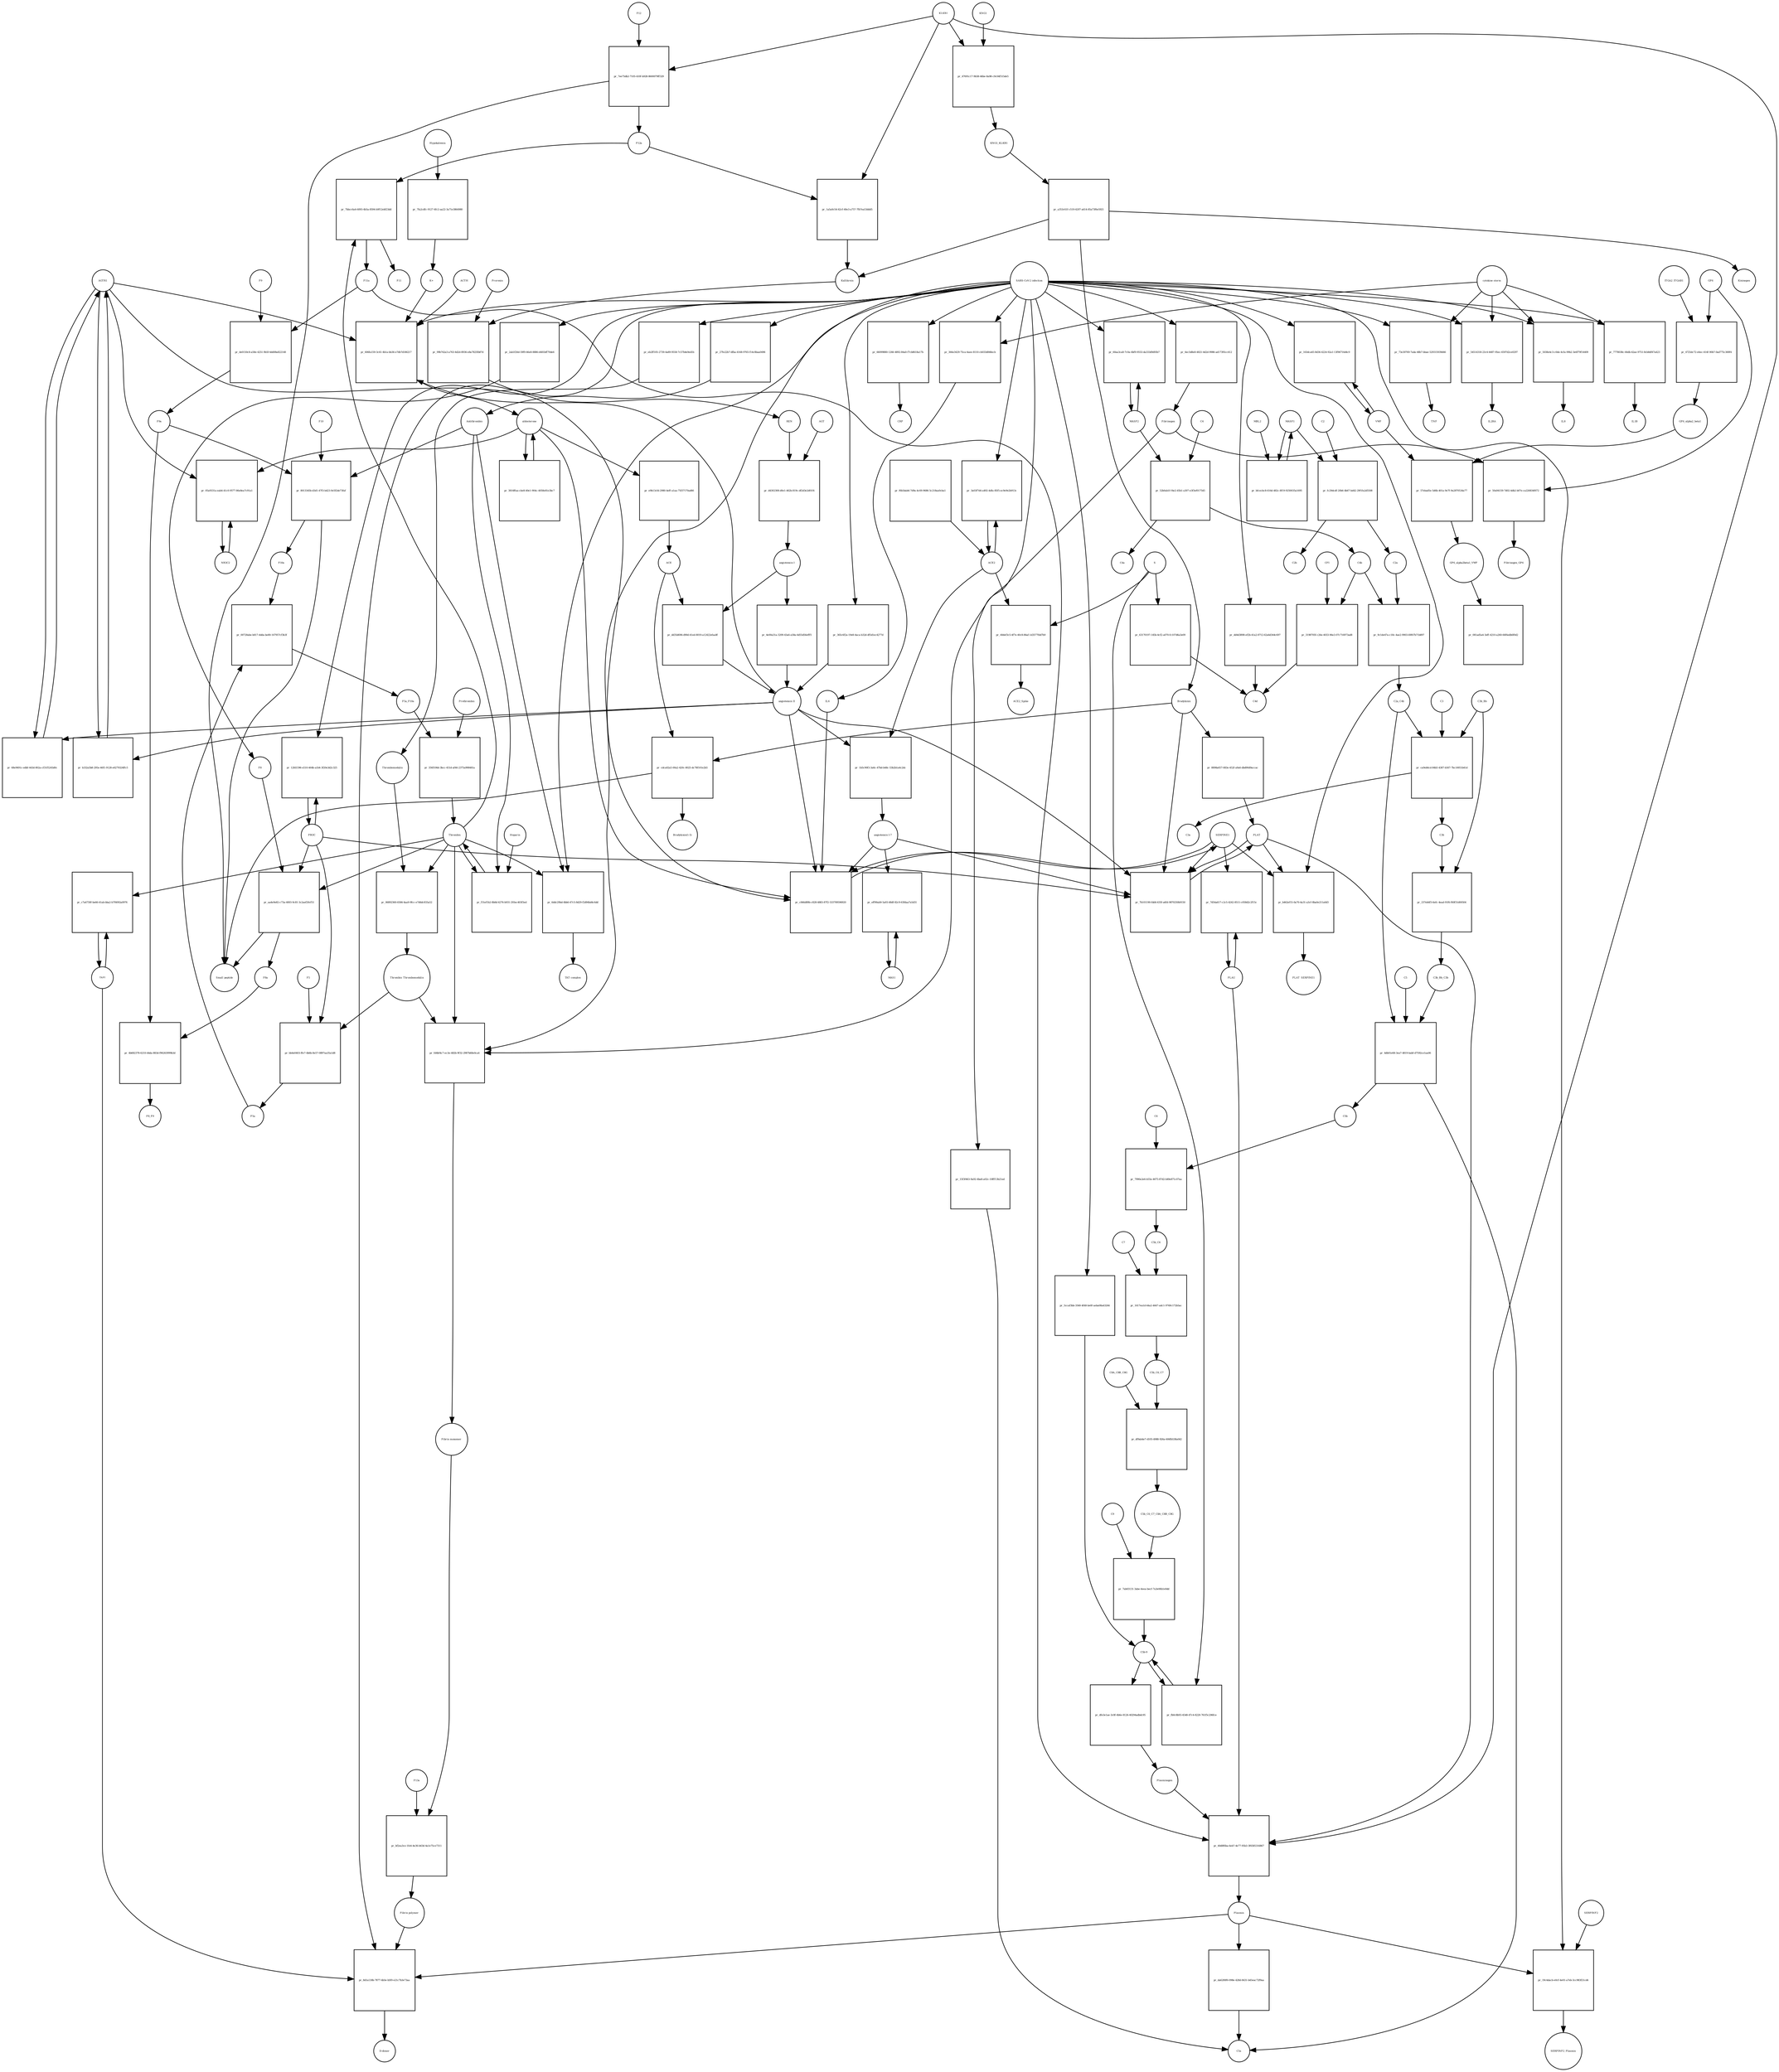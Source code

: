strict digraph  {
F8 [annotation="urn_miriam_hgnc_3546|urn_miriam_taxonomy_9606", bipartite=0, cls=macromolecule, fontsize=4, label=F8, shape=circle];
"pr_aa4e9e82-c73a-4003-9c81-3c2aef20cf51" [annotation="", bipartite=1, cls=process, fontsize=4, label="pr_aa4e9e82-c73a-4003-9c81-3c2aef20cf51", shape=square];
"Small peptide" [annotation=urn_miriam_mesh_D010446, bipartite=0, cls=macromolecule, fontsize=4, label="Small peptide", shape=circle];
F8a [annotation="urn_miriam_hgnc.symbol_F8|urn_miriam_mesh_D015944|urn_miriam_taxonomy_9606", bipartite=0, cls=macromolecule, fontsize=4, label=F8a, shape=circle];
Thrombin [annotation="urn_miriam_hgnc_3535|urn_miriam_taxonomy_9606", bipartite=0, cls=macromolecule, fontsize=4, label=Thrombin, shape=circle];
PROC [annotation="urn_miriam_hgnc_9451|urn_miriam_taxonomy_9606", bipartite=0, cls=macromolecule, fontsize=4, label=PROC, shape=circle];
AGTR1 [annotation=urn_miriam_hgnc_336, bipartite=0, cls=macromolecule, fontsize=4, label=AGTR1, shape=circle];
"pr_68e9491c-edbf-443d-802a-cf31f5245d0c" [annotation="", bipartite=1, cls=process, fontsize=4, label="pr_68e9491c-edbf-443d-802a-cf31f5245d0c", shape=square];
"angiotensin II" [annotation="urn_miriam_obo.chebi_CHEBI%3A2718|urn_miriam_taxonomy_9606", bipartite=0, cls="simple chemical", fontsize=4, label="angiotensin II", shape=circle];
NR3C2 [annotation="", bipartite=0, cls=macromolecule, fontsize=4, label=NR3C2, shape=circle];
"pr_05a9331a-eab4-41c0-9577-86e8ea7c91a1" [annotation="", bipartite=1, cls=process, fontsize=4, label="pr_05a9331a-eab4-41c0-9577-86e8ea7c91a1", shape=square];
aldosterone [annotation="urn_miriam_obo.chebi_CHEBI%3A27584", bipartite=0, cls="simple chemical", fontsize=4, label=aldosterone, shape=circle];
"pr_3816ffaa-cbe8-40e1-904c-4058e81e3bc7" [annotation="", bipartite=1, cls=process, fontsize=4, label="pr_3816ffaa-cbe8-40e1-904c-4058e81e3bc7", shape=square];
SERPINE1 [annotation="", bipartite=0, cls=macromolecule, fontsize=4, label=SERPINE1, shape=circle];
"pr_c846d89b-c828-4883-87f2-533709596920" [annotation="", bipartite=1, cls=process, fontsize=4, label="pr_c846d89b-c828-4883-87f2-533709596920", shape=square];
"angiotensin I-7" [annotation="urn_miriam_obo.chebi_CHEBI%3A55438|urn_miriam_taxonomy_9606", bipartite=0, cls="simple chemical", fontsize=4, label="angiotensin I-7", shape=circle];
IL6 [annotation="urn_miriam_hgnc_6018|urn_miriam_taxonomy_9606", bipartite=0, cls=macromolecule, fontsize=4, label=IL6, shape=circle];
"pr_606fa159-3c61-4b1a-bb36-e7db7d186217" [annotation="", bipartite=1, cls=process, fontsize=4, label="pr_606fa159-3c61-4b1a-bb36-e7db7d186217", shape=square];
"SARS-CoV-2 infection" [annotation="urn_miriam_taxonomy_2697049|urn_miriam_mesh_D012327", bipartite=0, cls=phenotype, fontsize=4, label="SARS-CoV-2 infection", shape=circle];
"K+" [annotation="urn_miriam_obo.chebi_CHEBI%3A29103", bipartite=0, cls="simple chemical", fontsize=4, label="K+", shape=circle];
ACTH [annotation=urn_miriam_hgnc_9201, bipartite=0, cls="simple chemical", fontsize=4, label=ACTH, shape=circle];
"pr_365c6f2a-19e8-4aca-b32d-df5d1ec4277d" [annotation="", bipartite=1, cls=process, fontsize=4, label="pr_365c6f2a-19e8-4aca-b32d-df5d1ec4277d", shape=square];
Bradykinin [annotation="urn_miriam_obo.chebi_CHEBI%3A3165|urn_miriam_taxonomy_9606", bipartite=0, cls=macromolecule, fontsize=4, label=Bradykinin, shape=circle];
"pr_cdca02a5-00a2-420c-8025-dc78f101e2b5" [annotation="", bipartite=1, cls=process, fontsize=4, label="pr_cdca02a5-00a2-420c-8025-dc78f101e2b5", shape=square];
"Bradykinin(1-5)" [annotation="urn_miriam_mesh_C079000|urn_miriam_taxonomy_9606", bipartite=0, cls=macromolecule, fontsize=4, label="Bradykinin(1-5)", shape=circle];
ACE [annotation="urn_miriam_hgnc_2707|urn_miriam_taxonomy_9606", bipartite=0, cls=macromolecule, fontsize=4, label=ACE, shape=circle];
"pr_8898a657-683e-452f-a9a6-dbd90d9accac" [annotation="", bipartite=1, cls=process, fontsize=4, label="pr_8898a657-683e-452f-a9a6-dbd90d9accac", shape=square];
PLAT [annotation="urn_miriam_hgnc_9051|urn_miriam_taxonomy_9606", bipartite=0, cls=macromolecule, fontsize=4, label=PLAT, shape=circle];
"pr_b332a5b8-295e-46f1-9128-e6279324ffc5" [annotation="", bipartite=1, cls=process, fontsize=4, label="pr_b332a5b8-295e-46f1-9128-e6279324ffc5", shape=square];
MAS1 [annotation="", bipartite=0, cls=macromolecule, fontsize=4, label=MAS1, shape=circle];
"pr_eff90ab9-5a93-48df-82c9-63fdaa7a5d31" [annotation="", bipartite=1, cls=process, fontsize=4, label="pr_eff90ab9-5a93-48df-82c9-63fdaa7a5d31", shape=square];
Fibrinogen [annotation="urn_miriam_pubmed_19296670|urn_miriam_obo.go_GO%3A0005577|urn_miriam_hgnc_3661|urn_miriam_hgnc_3662|urn_miriam_hgnc_3694|urn_miriam_taxonomy_9606", bipartite=0, cls=complex, fontsize=4, label=Fibrinogen, shape=circle];
"pr_50a94159-7d02-4db2-b07e-ca226834f672" [annotation="", bipartite=1, cls=process, fontsize=4, label="pr_50a94159-7d02-4db2-b07e-ca226834f672", shape=square];
GP6 [annotation="urn_miriam_hgnc_HGNC%3A14388|urn_miriam_taxonomy_9606", bipartite=0, cls=macromolecule, fontsize=4, label=GP6, shape=circle];
Fibrinogen_GP6 [annotation="urn_miriam_pubmed_19296670|urn_miriam_obo.go_GO%3A0005577|urn_miriam_hgnc_HGNC%3A14388|urn_miriam_taxonomy_9606", bipartite=0, cls=complex, fontsize=4, label=Fibrinogen_GP6, shape=circle];
GP6_alpha2_beta1 [annotation="urn_miriam_pubmed_25051961|urn_miriam_taxonomy_10090|urn_miriam_hgnc_14338|urn_miriam_hgnc_6137|urn_miriam_hgnc_6153", bipartite=0, cls=complex, fontsize=4, label=GP6_alpha2_beta1, shape=circle];
"pr_57ebad5e-5d6b-401a-9e7f-9a2870534a77" [annotation="", bipartite=1, cls=process, fontsize=4, label="pr_57ebad5e-5d6b-401a-9e7f-9a2870534a77", shape=square];
VWF [annotation="urn_miriam_hgnc_12726|urn_miriam_taxonomy_9606", bipartite=0, cls=macromolecule, fontsize=4, label=VWF, shape=circle];
GP6_alpha2beta1_VWF [annotation="urn_miriam_pubmed_25051961|urn_miriam_taxonomy_10090|urn_miriam_hgnc_14338|urn_miriam_hgnc_6137|urn_miriam_hgnc_6153|urn_miriam_hgnc_12726", bipartite=0, cls=complex, fontsize=4, label=GP6_alpha2beta1_VWF, shape=circle];
"pr_4725dc72-e6ec-414f-90b7-0ad775c369f4" [annotation="", bipartite=1, cls=process, fontsize=4, label="pr_4725dc72-e6ec-414f-90b7-0ad775c369f4", shape=square];
ITGA2_ITGAB1 [annotation="urn_miriam_intact_EBI-16428357|urn_miriam_hgnc_6137|urn_miriam_hgnc_6153|urn_miriam_taxonomy_9606", bipartite=0, cls=complex, fontsize=4, label=ITGA2_ITGAB1, shape=circle];
"pr_081ad5a4-3eff-4210-a260-66f6edb6f0d2" [annotation="", bipartite=1, cls="omitted process", fontsize=4, label="pr_081ad5a4-3eff-4210-a260-66f6edb6f0d2", shape=square];
"Fibrin polymer" [annotation="urn_miriam_mesh_C465961|urn_miriam_taxonomy_9606", bipartite=0, cls=macromolecule, fontsize=4, label="Fibrin polymer", shape=circle];
"pr_8d1a130b-7877-4b5e-b5f0-e21c7b3e73aa" [annotation="", bipartite=1, cls=process, fontsize=4, label="pr_8d1a130b-7877-4b5e-b5f0-e21c7b3e73aa", shape=square];
"D-dimer" [annotation="urn_miriam_pubmed_19008457|urn_miriam_mesh_C036309|urn_miriam_taxonomy_9606", bipartite=0, cls=macromolecule, fontsize=4, label="D-dimer", shape=circle];
Plasmin [annotation="urn_miriam_hgnc.symbol_PLG|urn_miriam_mesh_D005341|urn_miriam_brenda_3.4.21.7|urn_miriam_taxonomy_9606", bipartite=0, cls=macromolecule, fontsize=4, label=Plasmin, shape=circle];
TAFI [annotation="urn_miriam_hgnc_1546|urn_miriam_taxonomy_9606", bipartite=0, cls=macromolecule, fontsize=4, label=TAFI, shape=circle];
"Fibrin monomer" [annotation="urn_miriam_mesh_C011468|urn_miriam_taxonomy_9606", bipartite=0, cls=macromolecule, fontsize=4, label="Fibrin monomer", shape=circle];
"pr_bf2ea3ce-1fe4-4e36-b63d-4a1e75ce7311" [annotation="", bipartite=1, cls=process, fontsize=4, label="pr_bf2ea3ce-1fe4-4e36-b63d-4a1e75ce7311", shape=square];
F13a [annotation="urn_miriam_hgnc.symbol_F13|urn_miriam_mesh_D026122|urn_miriam_brenda_2.3.2.13|urn_miriam_taxonomy_9606", bipartite=0, cls=macromolecule, fontsize=4, label=F13a, shape=circle];
"pr_73e30769-7ada-48b7-bbae-529315939d46" [annotation="", bipartite=1, cls=process, fontsize=4, label="pr_73e30769-7ada-48b7-bbae-529315939d46", shape=square];
TNF [annotation="urn_miriam_hgnc_11892|urn_miriam_taxonomy_9606", bipartite=0, cls=macromolecule, fontsize=4, label=TNF, shape=circle];
"cytokine storm" [annotation="urn_miriam_pubmed_2504360|urn_miriam_taxonomy_9606", bipartite=0, cls=phenotype, fontsize=4, label="cytokine storm", shape=circle];
"pr_da6280f6-098e-428d-8431-b45eac72f9aa" [annotation="", bipartite=1, cls=process, fontsize=4, label="pr_da6280f6-098e-428d-8431-b45eac72f9aa", shape=square];
C5a [annotation="urn_miriam_hgnc.symbol_C5|urn_miriam_mesh_D015936|urn_miriam_taxonomy_9606", bipartite=0, cls=macromolecule, fontsize=4, label=C5a, shape=circle];
"pr_dfe3e1ae-3c8f-4b6e-8126-40294adbdc95" [annotation="", bipartite=1, cls=process, fontsize=4, label="pr_dfe3e1ae-3c8f-4b6e-8126-40294adbdc95", shape=square];
Plasminogen [annotation="urn_miriam_hgnc_9071|urn_miriam_taxonomy_9606", bipartite=0, cls=macromolecule, fontsize=4, label=Plasminogen, shape=circle];
"C5b-9" [annotation="urn_miriam_obo.go_GO%3A0005579|urn_miriam_mesh_D015938|urn_miriam_mesh_D050776|urn_miriam_hgnc_1339|urn_miriam_hgnc_1346|urn_miriam_hgnc_1352|urn_miriam_hgnc_1353|urn_miriam_hgnc_1354|urn_miriam_hgnc_1358|urn_miriam_taxonomy_9606", bipartite=0, cls=complex, fontsize=4, label="C5b-9", shape=circle];
C2 [annotation="urn_miriam_hgnc_1248|urn_miriam_taxonomy_9606", bipartite=0, cls=macromolecule, fontsize=4, label=C2, shape=circle];
"pr_fc29dcdf-20b6-4b67-bd42-29f1fa2d5508" [annotation="", bipartite=1, cls=process, fontsize=4, label="pr_fc29dcdf-20b6-4b67-bd42-29f1fa2d5508", shape=square];
C2a [annotation="urn_miriam_hgnc.symbol_C2|urn_miriam_mesh_D050678|urn_miriam_taxonomy_9606", bipartite=0, cls=macromolecule, fontsize=4, label=C2a, shape=circle];
C2b [annotation="urn_miriam_hgnc.symbol_C2|urn_miriam_mesh_D050679|urn_miriam_taxonomy_9606", bipartite=0, cls=macromolecule, fontsize=4, label=C2b, shape=circle];
MASP1 [annotation="urn_miriam_hgnc_6901|urn_miriam_taxonomy_9606", bipartite=0, cls=macromolecule, fontsize=4, label=MASP1, shape=circle];
"pr_54514318-23c4-4487-95ec-6597d2ce0297" [annotation="", bipartite=1, cls=process, fontsize=4, label="pr_54514318-23c4-4487-95ec-6597d2ce0297", shape=square];
IL2RA [annotation="urn_miriam_hgnc_6008|urn_miriam_taxonomy_9606", bipartite=0, cls=macromolecule, fontsize=4, label=IL2RA, shape=circle];
"pr_5038e4c3-c0de-4cfa-99b2-3e6f79f14409" [annotation="", bipartite=1, cls=process, fontsize=4, label="pr_5038e4c3-c0de-4cfa-99b2-3e6f79f14409", shape=square];
IL8 [annotation="urn_miriam_hgnc_6025|urn_miriam_taxonomy_9606", bipartite=0, cls=macromolecule, fontsize=4, label=IL8, shape=circle];
"pr_15f3f463-9a92-4ba8-a02c-10fff13b21ed" [annotation="", bipartite=1, cls=process, fontsize=4, label="pr_15f3f463-9a92-4ba8-a02c-10fff13b21ed", shape=square];
"pr_366e3429-75ca-4aee-8110-cb033d848ecb" [annotation="", bipartite=1, cls=process, fontsize=4, label="pr_366e3429-75ca-4aee-8110-cb033d848ecb", shape=square];
"pr_7778038c-66db-42ae-9751-8cb8df47a423" [annotation="", bipartite=1, cls=process, fontsize=4, label="pr_7778038c-66db-42ae-9751-8cb8df47a423", shape=square];
IL1B [annotation="urn_miriam_hgnc_5992|urn_miriam_taxonomy_9606", bipartite=0, cls=macromolecule, fontsize=4, label=IL1B, shape=circle];
Prorenin [annotation="urn_miriam_hgnc_9958|urn_miriam_taxonomy_9606", bipartite=0, cls=macromolecule, fontsize=4, label=Prorenin, shape=circle];
"pr_99b742a3-a763-4d2d-8936-e8a7825fb87d" [annotation="", bipartite=1, cls=process, fontsize=4, label="pr_99b742a3-a763-4d2d-8936-e8a7825fb87d", shape=square];
REN [annotation="urn_miriam_hgnc.symbol_REN|urn_miriam_taxonomy_9606", bipartite=0, cls=macromolecule, fontsize=4, label=REN, shape=circle];
Kallikrein [annotation="urn_miriam_hgnc.symbol_KLKB1|urn_miriam_mesh_D020842|urn_miriam_brenda_3.4.21.34|urn_miriam_taxonomy_9606", bipartite=0, cls=macromolecule, fontsize=4, label=Kallikrein, shape=circle];
KLKB1 [annotation="urn_miriam_hgnc_6371|urn_miriam_taxonomy_9606", bipartite=0, cls=macromolecule, fontsize=4, label=KLKB1, shape=circle];
"pr_1a5a0c54-42cf-40e3-a757-7fb7ea53ddd5" [annotation="", bipartite=1, cls=process, fontsize=4, label="pr_1a5a0c54-42cf-40e3-a757-7fb7ea53ddd5", shape=square];
F12a [annotation="urn_miriam_hgnc.symbol_F12|urn_miriam_mesh_D015956|urn_miriam_brenda_3.4.21.38|urn_miriam_taxonomy_9606", bipartite=0, cls=macromolecule, fontsize=4, label=F12a, shape=circle];
"pr_eb2ff105-2739-4a89-9558-7c57b4e9ed1b" [annotation="", bipartite=1, cls=process, fontsize=4, label="pr_eb2ff105-2739-4a89-9558-7c57b4e9ed1b", shape=square];
Thrombomodulin [annotation="urn_miriam_hgnc_11784|urn_miriam_taxonomy_9606", bipartite=0, cls=macromolecule, fontsize=4, label=Thrombomodulin, shape=circle];
"pr_19c4dacb-e0cf-4e01-a7eb-3cc983f21cd4" [annotation="", bipartite=1, cls=process, fontsize=4, label="pr_19c4dacb-e0cf-4e01-a7eb-3cc983f21cd4", shape=square];
SERPINF2 [annotation="urn_miriam_hgnc_9075|urn_miriam_taxonomy_9606", bipartite=0, cls=macromolecule, fontsize=4, label=SERPINF2, shape=circle];
SERPINF2_Plasmin [annotation="urn_miriam_pubmed_2437112|urn_miriam_biogrid_314240|urn_miriam_hgnc_9075|urn_miriam_mesh_D005341|urn_miriam_taxonomy_9606", bipartite=0, cls=complex, fontsize=4, label=SERPINF2_Plasmin, shape=circle];
"pr_dd4d3898-ef2b-41a2-8712-62a6d344c697" [annotation="", bipartite=1, cls=process, fontsize=4, label="pr_dd4d3898-ef2b-41a2-8712-62a6d344c697", shape=square];
C4d [annotation="urn_miriam_hgnc.symbol_C4b|urn_miriam_mesh_C032261|urn_miriam_taxonomy_9606", bipartite=0, cls=macromolecule, fontsize=4, label=C4d, shape=circle];
"pr_5ccaf3bb-3560-4f48-be0f-aeba08a43264" [annotation="", bipartite=1, cls=process, fontsize=4, label="pr_5ccaf3bb-3560-4f48-be0f-aeba08a43264", shape=square];
"pr_12fd1596-e510-464b-a1b4-3f20e3d2c325" [annotation="", bipartite=1, cls=process, fontsize=4, label="pr_12fd1596-e510-464b-a1b4-3f20e3d2c325", shape=square];
"pr_163dca45-8d36-4224-92a1-13f96716d4c9" [annotation="", bipartite=1, cls=process, fontsize=4, label="pr_163dca45-8d36-4224-92a1-13f96716d4c9", shape=square];
"pr_66099880-1266-4892-84a0-f7cb8618a17b" [annotation="", bipartite=1, cls=process, fontsize=4, label="pr_66099880-1266-4892-84a0-f7cb8618a17b", shape=square];
CRP [annotation="urn_miriam_hgnc_2367|urn_miriam_taxonomy_9606", bipartite=0, cls=macromolecule, fontsize=4, label=CRP, shape=circle];
"pr_fb0c8b93-4548-47c4-8220-761f5c206fce" [annotation="", bipartite=1, cls=process, fontsize=4, label="pr_fb0c8b93-4548-47c4-8220-761f5c206fce", shape=square];
S [annotation="urn_miriam_uniprot_P0DTC2|urn_miriam_uniprot_P59594|urn_miriam_taxonomy_2697049", bipartite=0, cls=macromolecule, fontsize=4, label=S, shape=circle];
"pr_63170197-145b-4cf2-a070-fc107d6a3e09" [annotation="", bipartite=1, cls=process, fontsize=4, label="pr_63170197-145b-4cf2-a070-fc107d6a3e09", shape=square];
"pr_1b5c90f3-3a6c-47bd-b48c-53b2b1a4c2dc" [annotation="", bipartite=1, cls=process, fontsize=4, label="pr_1b5c90f3-3a6c-47bd-b48c-53b2b1a4c2dc", shape=square];
ACE2 [annotation="urn_miriam_hgnc_13557|urn_miriam_taxonomy_9606", bipartite=0, cls=macromolecule, fontsize=4, label=ACE2, shape=circle];
"pr_f6b5dab6-7d9a-4c69-9686-5c218aa0cba1" [annotation="", bipartite=1, cls=process, fontsize=4, label="pr_f6b5dab6-7d9a-4c69-9686-5c218aa0cba1", shape=square];
"pr_40def3c5-4f7e-40c8-86af-1d3577fdd7b9" [annotation="", bipartite=1, cls=process, fontsize=4, label="pr_40def3c5-4f7e-40c8-86af-1d3577fdd7b9", shape=square];
ACE2_Spike [annotation="urn_miriam_pdb_6CS2|urn_miriam_hgnc_13557|urn_miriam_uniprot_P0DTC2|urn_miriam_taxonomy_9606|urn_miriam_taxonomy_2697049", bipartite=0, cls=complex, fontsize=4, label=ACE2_Spike, shape=circle];
"pr_3a03f7d4-a492-4dfa-85f5-ec9e9e2b913c" [annotation="", bipartite=1, cls=process, fontsize=4, label="pr_3a03f7d4-a492-4dfa-85f5-ec9e9e2b913c", shape=square];
"pr_27fe22b7-dfba-4168-9765-f14c8baa0496" [annotation="", bipartite=1, cls=process, fontsize=4, label="pr_27fe22b7-dfba-4168-9765-f14c8baa0496", shape=square];
Antithrombin [annotation="urn_miriam_hgnc_775|urn_miriam_taxonomy_9606", bipartite=0, cls=macromolecule, fontsize=4, label=Antithrombin, shape=circle];
"pr_2ab1f26d-59f9-46e8-8886-d481bff70de6" [annotation="", bipartite=1, cls=process, fontsize=4, label="pr_2ab1f26d-59f9-46e8-8886-d481bff70de6", shape=square];
C4b [annotation="urn_miriam_hgnc_1324|urn_miriam_taxonomy_9606", bipartite=0, cls=macromolecule, fontsize=4, label=C4b, shape=circle];
"pr_3198705f-c26e-4033-96e3-07c716973ad8" [annotation="", bipartite=1, cls=process, fontsize=4, label="pr_3198705f-c26e-4033-96e3-07c716973ad8", shape=square];
CFI [annotation="urn_miriam_hgnc_2771|urn_miriam_taxonomy_9606", bipartite=0, cls=macromolecule, fontsize=4, label=CFI, shape=circle];
C3b [annotation="urn_miriam_hgnc.symbol_C3|urn_miriam_mesh_D003179|urn_miriam_taxonomy_9606", bipartite=0, cls=macromolecule, fontsize=4, label=C3b, shape=circle];
"pr_237eb6f3-6efc-4ead-91f6-f60f31d00504" [annotation="", bipartite=1, cls=process, fontsize=4, label="pr_237eb6f3-6efc-4ead-91f6-f60f31d00504", shape=square];
C3b_Bb [annotation="urn_miriam_pubmed_12440962|urn_miriam_brenda_3.4.21.47|urn_miriam_mesh_D051561|urn_miriam_mesh_D003179|urn_miriam_hgnc_1037|urn_miriam_taxonomy_9606", bipartite=0, cls=complex, fontsize=4, label=C3b_Bb, shape=circle];
C3b_Bb_C3b [annotation="urn_miriam_pubmed_12440962|urn_miriam_brenda_34.4.21.47|urn_miriam_mesh_D051566|urn_miriam_mesh_D003179|urn_miriam_hgnc_1037|urn_miriam_taxonomy_9606", bipartite=0, cls=complex, fontsize=4, label=C3b_Bb_C3b, shape=circle];
"pr_9c1de47a-c18c-4ae2-9903-69f47b71b897" [annotation="", bipartite=1, cls=process, fontsize=4, label="pr_9c1de47a-c18c-4ae2-9903-69f47b71b897", shape=square];
C2a_C4b [annotation="urn_miriam_mesh_D051574|urn_miriam_brenda_3.4.21.43|urn_miriam_mesh_D050678|urn_miriam_hgnc_1324|urn_miriam_taxonomy_9606", bipartite=0, cls=complex, fontsize=4, label=C2a_C4b, shape=circle];
C4 [annotation="urn_miriam_mesh_D00318|urn_miriam_taxonomy_9606", bipartite=0, cls=macromolecule, fontsize=4, label=C4, shape=circle];
"pr_52b0ab1f-f4e2-45b1-a307-e3f3ef017545" [annotation="", bipartite=1, cls=process, fontsize=4, label="pr_52b0ab1f-f4e2-45b1-a307-e3f3ef017545", shape=square];
C4a [annotation="urn_miriam_hgnc_1323|urn_miriam_taxonomy_9606", bipartite=0, cls=macromolecule, fontsize=4, label=C4a, shape=circle];
MASP2 [annotation="urn_miriam_hgnc_6902|urn_miriam_taxonomy_9606", bipartite=0, cls=macromolecule, fontsize=4, label=MASP2, shape=circle];
"pr_bfcecbc8-616d-482c-8f19-9250035a1695" [annotation="", bipartite=1, cls=process, fontsize=4, label="pr_bfcecbc8-616d-482c-8f19-9250035a1695", shape=square];
MBL2 [annotation="urn_miriam_hgnc_6902|urn_miriam_taxonomy_9606", bipartite=0, cls=macromolecule, fontsize=4, label=MBL2, shape=circle];
"pr_60aa3ca8-7c0a-4bf9-9553-da333d9d93b7" [annotation="", bipartite=1, cls=process, fontsize=4, label="pr_60aa3ca8-7c0a-4bf9-9553-da333d9d93b7", shape=square];
PLAU [annotation="urn_miriam_hgnc_9052|urn_miriam_taxonomy_9606", bipartite=0, cls=macromolecule, fontsize=4, label=PLAU, shape=circle];
"pr_7d54a617-c2c5-4242-8511-c058d2c2f15c" [annotation="", bipartite=1, cls=process, fontsize=4, label="pr_7d54a617-c2c5-4242-8511-c058d2c2f15c", shape=square];
C5b_C6_C7_C8A_C8B_C8G [annotation="urn_miriam_pubmed_28630159|urn_miriam_mesh_C042295|urn_miriam_mesh_D050776|urn_miriam_hgnc_1339|urn_miriam_hgnc_1352|urn_miriam_hgnc_1353|urn_miriam_hgnc_1354|urn_miriam_taxonomy_9606", bipartite=0, cls=complex, fontsize=4, label=C5b_C6_C7_C8A_C8B_C8G, shape=circle];
"pr_7ab03131-3abe-4eea-becf-7a3e06b1e0dd" [annotation="", bipartite=1, cls=process, fontsize=4, label="pr_7ab03131-3abe-4eea-becf-7a3e06b1e0dd", shape=square];
C9 [annotation="urn_miriam_hgnc_1358|urn_miriam_taxonomy_9606", bipartite=0, cls=macromolecule, fontsize=4, label=C9, shape=circle];
C5b_C6_C7 [annotation="urn_miriam_pubmed_28630159|urn_miriam_mesh_C037453|urn_miriam_mesh_D050776|urn_miriam_hgnc_1339|urn_miriam_hgnc_1346|urn_miriam_taxonomy_9606", bipartite=0, cls=complex, fontsize=4, label=C5b_C6_C7, shape=circle];
"pr_df9ab4e7-d105-4988-926a-606fb538a042" [annotation="", bipartite=1, cls=process, fontsize=4, label="pr_df9ab4e7-d105-4988-926a-606fb538a042", shape=square];
C8A_C8B_C8G [annotation="urn_miriam_mesh_D003185|urn_miriam_hgnc_1353|urn_miriam_hgnc_1352|urn_miriam_hgnc_1354|urn_miriam_taxonomy_9606", bipartite=0, cls=complex, fontsize=4, label=C8A_C8B_C8G, shape=circle];
C5b_C6 [annotation="urn_miriam_mesh_C050974|urn_miriam_mesh_D050776|urn_miriam_hgnc_1339|urn_miriam_taxonomy_9606", bipartite=0, cls=complex, fontsize=4, label=C5b_C6, shape=circle];
"pr_1617ea1d-44a2-4647-adc1-9749c172b5ac" [annotation="", bipartite=1, cls=process, fontsize=4, label="pr_1617ea1d-44a2-4647-adc1-9749c172b5ac", shape=square];
C7 [annotation="urn_miriam_hgnc_HGNC%3A1346|urn_miriam_taxonomy_9606", bipartite=0, cls=macromolecule, fontsize=4, label=C7, shape=circle];
C5b [annotation="urn_miriam_hgnc.symbol_C5|urn_miriam_mesh_D050776|urn_miriam_taxonomy_9606", bipartite=0, cls=macromolecule, fontsize=4, label=C5b, shape=circle];
"pr_7990e2e6-b55e-4675-87d2-b49e871c07aa" [annotation="", bipartite=1, cls=process, fontsize=4, label="pr_7990e2e6-b55e-4675-87d2-b49e871c07aa", shape=square];
C6 [annotation="urn_miriam_hgnc_1339|urn_miriam_taxonomy_9606", bipartite=0, cls=macromolecule, fontsize=4, label=C6, shape=circle];
C5 [annotation="urn_miriam_hgnc_1331|urn_miriam_taxonomy_9606", bipartite=0, cls=macromolecule, fontsize=4, label=C5, shape=circle];
"pr_4db01e68-3ea7-4819-babf-d7592ce1aa06" [annotation="", bipartite=1, cls=process, fontsize=4, label="pr_4db01e68-3ea7-4819-babf-d7592ce1aa06", shape=square];
C3 [annotation="urn_miriam_hgnc_1318|urn_miriam_taxonomy_9606", bipartite=0, cls=macromolecule, fontsize=4, label=C3, shape=circle];
"pr_ca9eb6cd-84b5-4387-b567-7bc10051b41d" [annotation="", bipartite=1, cls=process, fontsize=4, label="pr_ca9eb6cd-84b5-4387-b567-7bc10051b41d", shape=square];
C3a [annotation="urn_miriam_hgnc.symbol_C3|urn_miriam_mesh_D015926|urn_miriam_taxonomy_9606", bipartite=0, cls=macromolecule, fontsize=4, label=C3a, shape=circle];
"pr_06892360-6584-4aa9-9fcc-e7d6dc833a52" [annotation="", bipartite=1, cls=process, fontsize=4, label="pr_06892360-6584-4aa9-9fcc-e7d6dc833a52", shape=square];
Thrombin_Thrombomodulin [annotation="urn_miriam_pubmed_6282863|urn_miriam_taxonomy_9986|urn_miriam_biogrid_283352|urn_miriam_mesh_D013917|urn_miriam_hgnc_11784", bipartite=0, cls=complex, fontsize=4, label=Thrombin_Thrombomodulin, shape=circle];
"pr_fd4bf4c7-ec3e-482b-9f32-2987b68e0ca4" [annotation="", bipartite=1, cls=process, fontsize=4, label="pr_fd4bf4c7-ec3e-482b-9f32-2987b68e0ca4", shape=square];
KNG1_KLKB1 [annotation="urn_miriam_pubmed_17598838|urn_miriam_intact_EBI-10087151|urn_miriam_hgnc_6371|urn_miriam_hgnc_6383|urn_miriam_taxonomy_9606", bipartite=0, cls=complex, fontsize=4, label=KNG1_KLKB1, shape=circle];
"pr_a353c61f-c519-4207-a614-85a73f6e5921" [annotation="", bipartite=1, cls=process, fontsize=4, label="pr_a353c61f-c519-4207-a614-85a73f6e5921", shape=square];
Kininogen [annotation="urn_miriam_hgnc.symbol_KNG1|urn_miriam_mesh_D019679|urn_miriam_taxonomy_9606", bipartite=0, cls=macromolecule, fontsize=4, label=Kininogen, shape=circle];
"pr_6ec5d8e8-4821-4d2d-9986-ad17395cc412" [annotation="", bipartite=1, cls=process, fontsize=4, label="pr_6ec5d8e8-4821-4d2d-9986-ad17395cc412", shape=square];
"angiotensin I" [annotation="urn_miriam_obo.chebi_CHEBI%3A2718|urn_miriam_taxonomy_9606", bipartite=0, cls="simple chemical", fontsize=4, label="angiotensin I", shape=circle];
"pr_4e00a31a-3209-43a6-a58a-6d55d56efff1" [annotation="", bipartite=1, cls=process, fontsize=4, label="pr_4e00a31a-3209-43a6-a58a-6d55d56efff1", shape=square];
"pr_b462ef15-0a70-4a31-a3cf-8ba0e211a0d3" [annotation="", bipartite=1, cls=process, fontsize=4, label="pr_b462ef15-0a70-4a31-a3cf-8ba0e211a0d3", shape=square];
PLAT_SERPINE1 [annotation="urn_miriam_pubmed_22449964|urn_miriam_intact_EBI-7800882|urn_miriam_hgnc_9051|urn_miriam_hgnc_8593|urn_miriam_taxonomy_9606", bipartite=0, cls=complex, fontsize=4, label=PLAT_SERPINE1, shape=circle];
"pr_c7a6730f-be66-41ab-bba2-b7f4092a0976" [annotation="", bipartite=1, cls=process, fontsize=4, label="pr_c7a6730f-be66-41ab-bba2-b7f4092a0976", shape=square];
"pr_7b101190-fdd4-435f-a6fd-9870250b9150" [annotation="", bipartite=1, cls=process, fontsize=4, label="pr_7b101190-fdd4-435f-a6fd-9870250b9150", shape=square];
"pr_6ddc29bd-4bb6-47c5-8d29-f2d94bd4c6dd" [annotation="", bipartite=1, cls=process, fontsize=4, label="pr_6ddc29bd-4bb6-47c5-8d29-f2d94bd4c6dd", shape=square];
"TAT complex" [annotation="urn_miriam_pubmed_22930518|urn_miriam_mesh_C046193|urn_miriam_mesh_D013917|urn_miriam_hgnc_775|urn_miriam_taxonomy_9606", bipartite=0, cls=complex, fontsize=4, label="TAT complex", shape=circle];
"pr_40d8f6ba-6eb7-4e77-95b3-3f6585316867" [annotation="", bipartite=1, cls=process, fontsize=4, label="pr_40d8f6ba-6eb7-4e77-95b3-3f6585316867", shape=square];
F11a [annotation="urn_miriam_hgnc.symbol_F11|urn_miriam_mesh_D015945|urn_miriam_brenda_3.4.21.27|urn_miriam_taxonomy_9606", bipartite=0, cls=macromolecule, fontsize=4, label=F11a, shape=circle];
"pr_f31ef1b2-8b8d-4276-b931-293ec403f3ed" [annotation="", bipartite=1, cls=process, fontsize=4, label="pr_f31ef1b2-8b8d-4276-b931-293ec403f3ed", shape=square];
Heparin [annotation="urn_miriam_pubmed_708377|urn_miriam_obo.chebi_CHEBI%3A28304|urn_miriam_taxonomy_9606", bipartite=0, cls="simple chemical", fontsize=4, label=Heparin, shape=circle];
Prothrombin [annotation="urn_miriam_hgnc_3535|urn_miriam_taxonomy_9606", bipartite=0, cls=macromolecule, fontsize=4, label=Prothrombin, shape=circle];
"pr_356f106d-3bcc-451d-af46-2375a998481a" [annotation="", bipartite=1, cls=process, fontsize=4, label="pr_356f106d-3bcc-451d-af46-2375a998481a", shape=square];
F5a_F10a [annotation="urn_miriam_pubmed_2303476|urn_miriam_mesh_C022475|urn_miriam_mesh_D15943|urn_miriam_mesh_D015951|urn_miriam_taxonomy_9606", bipartite=0, cls=complex, fontsize=4, label=F5a_F10a, shape=circle];
F10a [annotation="urn_miriam_hgnc.symbol_F10|urn_miriam_mesh_D015951|urn_miriam_brenda_3.4.21.6|urn_miriam_taxonomy_9606", bipartite=0, cls=macromolecule, fontsize=4, label=F10a, shape=circle];
"pr_00728abe-b817-4dda-be80-167957cf3b3f" [annotation="", bipartite=1, cls=process, fontsize=4, label="pr_00728abe-b817-4dda-be80-167957cf3b3f", shape=square];
F5a [annotation="urn_miriam_hgnc.symbol_F5|urn_miriam_mesh_D015943|urn_miriam_taxonomy_9606", bipartite=0, cls=macromolecule, fontsize=4, label=F5a, shape=circle];
F5 [annotation="urn_miriam_hgnc_3541|urn_miriam_taxonomy_9606", bipartite=0, cls=macromolecule, fontsize=4, label=F5, shape=circle];
"pr_bb4e0403-ffe7-4b6b-8e57-0897aa35a1d8" [annotation="", bipartite=1, cls=process, fontsize=4, label="pr_bb4e0403-ffe7-4b6b-8e57-0897aa35a1d8", shape=square];
F9a [annotation="urn_miriam_hgnc.symbol_F9|urn_miriam_mesh_D015949|urn_miriam_taxonomy_9606", bipartite=0, cls=macromolecule, fontsize=4, label=F9a, shape=circle];
"pr_4b682378-6210-44da-883d-f96263999b3d" [annotation="", bipartite=1, cls=process, fontsize=4, label="pr_4b682378-6210-44da-883d-f96263999b3d", shape=square];
F8_F9 [annotation="urn_miriam_pubmed_22471307|urn_miriam_hgnc_3546|urn_miriam_hgnc_35531|urn_miriam_intact_EBI-11621595|urn_miriam_taxonomy_9606", bipartite=0, cls=complex, fontsize=4, label=F8_F9, shape=circle];
F9 [annotation="urn_miriam_hgnc_35531|urn_miriam_taxonomy_9606", bipartite=0, cls=macromolecule, fontsize=4, label=F9, shape=circle];
"pr_de0150c8-a58e-4251-9b5f-6dd08a822148" [annotation="", bipartite=1, cls=process, fontsize=4, label="pr_de0150c8-a58e-4251-9b5f-6dd08a822148", shape=square];
"pr_47691c17-9b58-46be-8a98-c9c04f515de5" [annotation="", bipartite=1, cls=process, fontsize=4, label="pr_47691c17-9b58-46be-8a98-c9c04f515de5", shape=square];
KNG1 [annotation="urn_miriam_hgnc.symbol_6383|urn_miriam_taxonomy_9606", bipartite=0, cls=macromolecule, fontsize=4, label=KNG1, shape=circle];
"pr_7bbcc6a4-6093-4b5a-8594-b9f12ebf23dd" [annotation="", bipartite=1, cls=process, fontsize=4, label="pr_7bbcc6a4-6093-4b5a-8594-b9f12ebf23dd", shape=square];
F11 [annotation="urn_miriam_hgnc_3529|urn_miriam_taxonomy_9606", bipartite=0, cls=macromolecule, fontsize=4, label=F11, shape=circle];
F12 [annotation="urn_miriam_hgnc_3530|urn_miriam_taxonomy_9606", bipartite=0, cls=macromolecule, fontsize=4, label=F12, shape=circle];
"pr_7ee75db2-7105-410f-b928-8600079ff329" [annotation="", bipartite=1, cls=process, fontsize=4, label="pr_7ee75db2-7105-410f-b928-8600079ff329", shape=square];
"pr_dd35d696-d90d-41ed-8019-a12422efaa8f" [annotation="", bipartite=1, cls=process, fontsize=4, label="pr_dd35d696-d90d-41ed-8019-a12422efaa8f", shape=square];
F10 [annotation="urn_miriam_hgnc_3528|urn_miriam_taxonomy_9606", bipartite=0, cls=macromolecule, fontsize=4, label=F10, shape=circle];
"pr_8013345b-d3d1-47f3-b423-0e5f2de73faf" [annotation="", bipartite=1, cls=process, fontsize=4, label="pr_8013345b-d3d1-47f3-b423-0e5f2de73faf", shape=square];
AGT [annotation="urn_miriam_hgnc_333|urn_miriam_taxonomy_9606", bipartite=0, cls=macromolecule, fontsize=4, label=AGT, shape=circle];
"pr_d4302308-d0e1-462b-819c-df2d3e2d01f4" [annotation="", bipartite=1, cls=process, fontsize=4, label="pr_d4302308-d0e1-462b-819c-df2d3e2d01f4", shape=square];
"pr_e9b13cfd-2980-4eff-a1aa-75f37170ad66" [annotation="", bipartite=1, cls=process, fontsize=4, label="pr_e9b13cfd-2980-4eff-a1aa-75f37170ad66", shape=square];
"pr_7fa2cdfc-9127-4fc2-aa22-3a71e3864980" [annotation="", bipartite=1, cls=process, fontsize=4, label="pr_7fa2cdfc-9127-4fc2-aa22-3a71e3864980", shape=square];
Hypokalemia [annotation="urn_miriam_mesh_D007008|urn_miriam_taxonomy_9606", bipartite=0, cls=phenotype, fontsize=4, label=Hypokalemia, shape=circle];
F8 -> "pr_aa4e9e82-c73a-4003-9c81-3c2aef20cf51"  [annotation="", interaction_type=consumption];
"pr_aa4e9e82-c73a-4003-9c81-3c2aef20cf51" -> "Small peptide"  [annotation="", interaction_type=production];
"pr_aa4e9e82-c73a-4003-9c81-3c2aef20cf51" -> F8a  [annotation="", interaction_type=production];
F8a -> "pr_4b682378-6210-44da-883d-f96263999b3d"  [annotation="", interaction_type=consumption];
Thrombin -> "pr_aa4e9e82-c73a-4003-9c81-3c2aef20cf51"  [annotation="urn_miriam_pubmed_15746105|urn_miriam_taxonomy_9606", interaction_type=catalysis];
Thrombin -> "pr_06892360-6584-4aa9-9fcc-e7d6dc833a52"  [annotation="", interaction_type=consumption];
Thrombin -> "pr_fd4bf4c7-ec3e-482b-9f32-2987b68e0ca4"  [annotation="urn_miriam_pubmed_6282863|urn_miriam_pubmed_28228446|urn_miriam_pubmed_2117226|urn_miriam_taxonomy_9606", interaction_type=catalysis];
Thrombin -> "pr_c7a6730f-be66-41ab-bba2-b7f4092a0976"  [annotation="urn_miriam_pubmed_23809134|urn_miriam_taxonomy_9823", interaction_type=catalysis];
Thrombin -> "pr_6ddc29bd-4bb6-47c5-8d29-f2d94bd4c6dd"  [annotation="", interaction_type=consumption];
Thrombin -> "pr_f31ef1b2-8b8d-4276-b931-293ec403f3ed"  [annotation="", interaction_type=consumption];
Thrombin -> "pr_7bbcc6a4-6093-4b5a-8594-b9f12ebf23dd"  [annotation="urn_miriam_pubmed_21304106|urn_miriam_pubmed_8631976|urn_miriam_taxonomy_9606", interaction_type=catalysis];
PROC -> "pr_aa4e9e82-c73a-4003-9c81-3c2aef20cf51"  [annotation="urn_miriam_pubmed_15746105|urn_miriam_taxonomy_9606", interaction_type=inhibition];
PROC -> "pr_12fd1596-e510-464b-a1b4-3f20e3d2c325"  [annotation="", interaction_type=consumption];
PROC -> "pr_7b101190-fdd4-435f-a6fd-9870250b9150"  [annotation="urn_miriam_pubmed_10373228|urn_miriam_pubmed_3124286|urn_miriam_taxonomy_9606|urn_miriam_pubmed_12091055|urn_miriam_pubmed_3096399", interaction_type=inhibition];
PROC -> "pr_bb4e0403-ffe7-4b6b-8e57-0897aa35a1d8"  [annotation="urn_miriam_pubmed_6282863|urn_miriam_pubmed_6572921|urn_miriam_pubmed_2322551|urn_miriam_taxonomy_9606", interaction_type=inhibition];
AGTR1 -> "pr_68e9491c-edbf-443d-802a-cf31f5245d0c"  [annotation="", interaction_type=consumption];
AGTR1 -> "pr_05a9331a-eab4-41c0-9577-86e8ea7c91a1"  [annotation="urn_miriam_pubmed_21349712|urn_miriam_taxonomy_10116|urn_miriam_pubmed_7045029|urn_miriam_taxonomy_10090", interaction_type=catalysis];
AGTR1 -> "pr_c846d89b-c828-4883-87f2-533709596920"  [annotation="urn_miriam_pubmed_2091055|urn_miriam_taxonomy_9606|urn_miriam_pubmed_8034668|urn_miriam_pubmed_20591974|urn_miriam_pubmed_11983698", interaction_type=catalysis];
AGTR1 -> "pr_606fa159-3c61-4b1a-bb36-e7db7d186217"  [annotation="urn_miriam_pubmed_8404594|urn_miriam_taxonomy_9606|urn_miriam_pubmed_173529|urn_miriam_taxonomy_9615|urn_miriam_pubmed_32565254", interaction_type=catalysis];
AGTR1 -> "pr_b332a5b8-295e-46f1-9128-e6279324ffc5"  [annotation="", interaction_type=consumption];
"pr_68e9491c-edbf-443d-802a-cf31f5245d0c" -> AGTR1  [annotation="", interaction_type=production];
"angiotensin II" -> "pr_68e9491c-edbf-443d-802a-cf31f5245d0c"  [annotation="", interaction_type=stimulation];
"angiotensin II" -> "pr_c846d89b-c828-4883-87f2-533709596920"  [annotation="urn_miriam_pubmed_2091055|urn_miriam_taxonomy_9606|urn_miriam_pubmed_8034668|urn_miriam_pubmed_20591974|urn_miriam_pubmed_11983698", interaction_type=catalysis];
"angiotensin II" -> "pr_606fa159-3c61-4b1a-bb36-e7db7d186217"  [annotation="urn_miriam_pubmed_8404594|urn_miriam_taxonomy_9606|urn_miriam_pubmed_173529|urn_miriam_taxonomy_9615|urn_miriam_pubmed_32565254", interaction_type=catalysis];
"angiotensin II" -> "pr_b332a5b8-295e-46f1-9128-e6279324ffc5"  [annotation="urn_miriam_pubmed_8158359|urn_miriam_taxonomy_9606", interaction_type=stimulation];
"angiotensin II" -> "pr_1b5c90f3-3a6c-47bd-b48c-53b2b1a4c2dc"  [annotation="", interaction_type=consumption];
"angiotensin II" -> "pr_7b101190-fdd4-435f-a6fd-9870250b9150"  [annotation="urn_miriam_pubmed_10373228|urn_miriam_pubmed_3124286|urn_miriam_taxonomy_9606|urn_miriam_pubmed_12091055|urn_miriam_pubmed_3096399", interaction_type=catalysis];
NR3C2 -> "pr_05a9331a-eab4-41c0-9577-86e8ea7c91a1"  [annotation="", interaction_type=consumption];
"pr_05a9331a-eab4-41c0-9577-86e8ea7c91a1" -> NR3C2  [annotation="", interaction_type=production];
aldosterone -> "pr_05a9331a-eab4-41c0-9577-86e8ea7c91a1"  [annotation="urn_miriam_pubmed_21349712|urn_miriam_taxonomy_10116|urn_miriam_pubmed_7045029|urn_miriam_taxonomy_10090", interaction_type=stimulation];
aldosterone -> "pr_3816ffaa-cbe8-40e1-904c-4058e81e3bc7"  [annotation="", interaction_type=consumption];
aldosterone -> "pr_c846d89b-c828-4883-87f2-533709596920"  [annotation="urn_miriam_pubmed_2091055|urn_miriam_taxonomy_9606|urn_miriam_pubmed_8034668|urn_miriam_pubmed_20591974|urn_miriam_pubmed_11983698", interaction_type=catalysis];
aldosterone -> "pr_e9b13cfd-2980-4eff-a1aa-75f37170ad66"  [annotation="urn_miriam_pubmed_5932931|urn_miriam_taxonomy_10116", interaction_type=catalysis];
"pr_3816ffaa-cbe8-40e1-904c-4058e81e3bc7" -> aldosterone  [annotation="", interaction_type=production];
SERPINE1 -> "pr_c846d89b-c828-4883-87f2-533709596920"  [annotation="", interaction_type=consumption];
SERPINE1 -> "pr_7d54a617-c2c5-4242-8511-c058d2c2f15c"  [annotation="urn_miriam_pubmed_21199867|urn_miriam_taxonomy_9606", interaction_type=inhibition];
SERPINE1 -> "pr_b462ef15-0a70-4a31-a3cf-8ba0e211a0d3"  [annotation="", interaction_type=consumption];
SERPINE1 -> "pr_7b101190-fdd4-435f-a6fd-9870250b9150"  [annotation="urn_miriam_pubmed_10373228|urn_miriam_pubmed_3124286|urn_miriam_taxonomy_9606|urn_miriam_pubmed_12091055|urn_miriam_pubmed_3096399", interaction_type=inhibition];
"pr_c846d89b-c828-4883-87f2-533709596920" -> SERPINE1  [annotation="", interaction_type=production];
"angiotensin I-7" -> "pr_c846d89b-c828-4883-87f2-533709596920"  [annotation="urn_miriam_pubmed_2091055|urn_miriam_taxonomy_9606|urn_miriam_pubmed_8034668|urn_miriam_pubmed_20591974|urn_miriam_pubmed_11983698", interaction_type=inhibition];
"angiotensin I-7" -> "pr_eff90ab9-5a93-48df-82c9-63fdaa7a5d31"  [annotation="urn_miriam_pubmed_18026570|urn_miriam_taxonomy_10090", interaction_type=stimulation];
"angiotensin I-7" -> "pr_7b101190-fdd4-435f-a6fd-9870250b9150"  [annotation="urn_miriam_pubmed_10373228|urn_miriam_pubmed_3124286|urn_miriam_taxonomy_9606|urn_miriam_pubmed_12091055|urn_miriam_pubmed_3096399", interaction_type=inhibition];
IL6 -> "pr_c846d89b-c828-4883-87f2-533709596920"  [annotation="urn_miriam_pubmed_2091055|urn_miriam_taxonomy_9606|urn_miriam_pubmed_8034668|urn_miriam_pubmed_20591974|urn_miriam_pubmed_11983698", interaction_type=catalysis];
"pr_606fa159-3c61-4b1a-bb36-e7db7d186217" -> aldosterone  [annotation="", interaction_type=production];
"SARS-CoV-2 infection" -> "pr_606fa159-3c61-4b1a-bb36-e7db7d186217"  [annotation="urn_miriam_pubmed_8404594|urn_miriam_taxonomy_9606|urn_miriam_pubmed_173529|urn_miriam_taxonomy_9615|urn_miriam_pubmed_32565254", interaction_type="necessary stimulation"];
"SARS-CoV-2 infection" -> "pr_365c6f2a-19e8-4aca-b32d-df5d1ec4277d"  [annotation="urn_miriam_pubmed_32048163|urn_miriam_taxonomy_9606", interaction_type=catalysis];
"SARS-CoV-2 infection" -> "pr_8d1a130b-7877-4b5e-b5f0-e21c7b3e73aa"  [annotation="urn_miriam_pubmed_29096812|urn_miriam_pubmed_10574983|urn_miriam_pubmed_32172226|urn_miriam_taxonomy_9606", interaction_type="necessary stimulation"];
"SARS-CoV-2 infection" -> "pr_73e30769-7ada-48b7-bbae-529315939d46"  [annotation="urn_miriam_pubmed_32504360|urn_miriam_taxonomy_9606", interaction_type=stimulation];
"SARS-CoV-2 infection" -> "pr_54514318-23c4-4487-95ec-6597d2ce0297"  [annotation="urn_miriam_pubmed_32286245|urn_miriam_taxonomy_9606", interaction_type=stimulation];
"SARS-CoV-2 infection" -> "pr_5038e4c3-c0de-4cfa-99b2-3e6f79f14409"  [annotation="urn_miriam_pubmed_32286245|urn_miriam_taxonomy_9606", interaction_type=stimulation];
"SARS-CoV-2 infection" -> "pr_15f3f463-9a92-4ba8-a02c-10fff13b21ed"  [annotation="urn_miriam_pmc_PMC7260598|urn_miriam_taxonomy_9606", interaction_type="necessary stimulation"];
"SARS-CoV-2 infection" -> "pr_366e3429-75ca-4aee-8110-cb033d848ecb"  [annotation="urn_miriam_pubmed_32286245|urn_miriam_taxonomy_9606", interaction_type=stimulation];
"SARS-CoV-2 infection" -> "pr_7778038c-66db-42ae-9751-8cb8df47a423"  [annotation="urn_miriam_pubmed_32359396|urn_miriam_taxonomy_9606", interaction_type=stimulation];
"SARS-CoV-2 infection" -> "pr_eb2ff105-2739-4a89-9558-7c57b4e9ed1b"  [annotation="urn_miriam_doi_10.1101%2F2020.04.25.20077842|urn_miriam_taxonomy_9606", interaction_type="necessary stimulation"];
"SARS-CoV-2 infection" -> "pr_19c4dacb-e0cf-4e01-a7eb-3cc983f21cd4"  [annotation="urn_miriam_pubmed_2437112|urn_miriam_doi_10.1101%2F2020.04.25.20077842|urn_miriam_taxonomy_9606", interaction_type=stimulation];
"SARS-CoV-2 infection" -> "pr_dd4d3898-ef2b-41a2-8712-62a6d344c697"  [annotation="urn_miriam_pubmed_32299776|urn_miriam_taxonomy_9606", interaction_type=stimulation];
"SARS-CoV-2 infection" -> "pr_5ccaf3bb-3560-4f48-be0f-aeba08a43264"  [annotation="urn_miriam_pmc_PMC7260598|urn_miriam_taxonomy_9606", interaction_type="necessary stimulation"];
"SARS-CoV-2 infection" -> "pr_12fd1596-e510-464b-a1b4-3f20e3d2c325"  [annotation="urn_miriam_pubmed_32302438|urn_miriam_taxonomy_9606", interaction_type="necessary stimulation"];
"SARS-CoV-2 infection" -> "pr_163dca45-8d36-4224-92a1-13f96716d4c9"  [annotation="urn_miriam_pubmed_32367170|urn_miriam_taxonomy_9606", interaction_type="necessary stimulation"];
"SARS-CoV-2 infection" -> "pr_66099880-1266-4892-84a0-f7cb8618a17b"  [annotation="urn_miriam_pubmed_32171076|urn_miriam_taxonomy_9606", interaction_type="necessary stimulation"];
"SARS-CoV-2 infection" -> "pr_3a03f7d4-a492-4dfa-85f5-ec9e9e2b913c"  [annotation="urn_miriam_pubmed_16008552|urn_miriam_taxonomy_9606", interaction_type=inhibition];
"SARS-CoV-2 infection" -> "pr_27fe22b7-dfba-4168-9765-f14c8baa0496"  [annotation="urn_miriam_pubmed_32302438|urn_miriam_taxonomy_9606", interaction_type=inhibition];
"SARS-CoV-2 infection" -> "pr_2ab1f26d-59f9-46e8-8886-d481bff70de6"  [annotation="urn_miriam_pubmed_32367170|urn_miriam_taxonomy_9606", interaction_type="necessary stimulation"];
"SARS-CoV-2 infection" -> "pr_60aa3ca8-7c0a-4bf9-9553-da333d9d93b7"  [annotation="urn_miriam_pubmed_11290788|urn_miriam_pubmed_32299776|urn_miriam_taxonomy_9606", interaction_type=stimulation];
"SARS-CoV-2 infection" -> "pr_fd4bf4c7-ec3e-482b-9f32-2987b68e0ca4"  [annotation="urn_miriam_pubmed_6282863|urn_miriam_pubmed_28228446|urn_miriam_pubmed_2117226|urn_miriam_taxonomy_9606", interaction_type="necessary stimulation"];
"SARS-CoV-2 infection" -> "pr_6ec5d8e8-4821-4d2d-9986-ad17395cc412"  [annotation="urn_miriam_pubmed_32172226|urn_miriam_taxonomy_9606", interaction_type="necessary stimulation"];
"SARS-CoV-2 infection" -> "pr_b462ef15-0a70-4a31-a3cf-8ba0e211a0d3"  [annotation="urn_miriam_pubmed_22449964|urn_miriam_doi_10.1101%2F2020.04.25.20077842|urn_miriam_taxonomy_9606", interaction_type="necessary stimulation"];
"SARS-CoV-2 infection" -> "pr_6ddc29bd-4bb6-47c5-8d29-f2d94bd4c6dd"  [annotation="urn_miriam_pubmed_8136018|urn_miriam_doi_10.1101%2F2020.04.25.20077842|urn_miriam_taxonomy_9606", interaction_type="necessary stimulation"];
"K+" -> "pr_606fa159-3c61-4b1a-bb36-e7db7d186217"  [annotation="urn_miriam_pubmed_8404594|urn_miriam_taxonomy_9606|urn_miriam_pubmed_173529|urn_miriam_taxonomy_9615|urn_miriam_pubmed_32565254", interaction_type=catalysis];
ACTH -> "pr_606fa159-3c61-4b1a-bb36-e7db7d186217"  [annotation="urn_miriam_pubmed_8404594|urn_miriam_taxonomy_9606|urn_miriam_pubmed_173529|urn_miriam_taxonomy_9615|urn_miriam_pubmed_32565254", interaction_type=catalysis];
"pr_365c6f2a-19e8-4aca-b32d-df5d1ec4277d" -> "angiotensin II"  [annotation="", interaction_type=production];
Bradykinin -> "pr_cdca02a5-00a2-420c-8025-dc78f101e2b5"  [annotation="", interaction_type=consumption];
Bradykinin -> "pr_8898a657-683e-452f-a9a6-dbd90d9accac"  [annotation="urn_miriam_pubmed_9066005|urn_miriam_taxonomy_9606", interaction_type=stimulation];
Bradykinin -> "pr_7b101190-fdd4-435f-a6fd-9870250b9150"  [annotation="urn_miriam_pubmed_10373228|urn_miriam_pubmed_3124286|urn_miriam_taxonomy_9606|urn_miriam_pubmed_12091055|urn_miriam_pubmed_3096399", interaction_type=catalysis];
"pr_cdca02a5-00a2-420c-8025-dc78f101e2b5" -> "Bradykinin(1-5)"  [annotation="", interaction_type=production];
"pr_cdca02a5-00a2-420c-8025-dc78f101e2b5" -> "Small peptide"  [annotation="", interaction_type=production];
ACE -> "pr_cdca02a5-00a2-420c-8025-dc78f101e2b5"  [annotation="urn_miriam_taxonomy_9606|urn_miriam_pubmed_10969042", interaction_type=catalysis];
ACE -> "pr_dd35d696-d90d-41ed-8019-a12422efaa8f"  [annotation="urn_miriam_taxonomy_9606|urn_miriam_pubmed_190881|urn_miriam_pubmed_10969042", interaction_type=catalysis];
"pr_8898a657-683e-452f-a9a6-dbd90d9accac" -> PLAT  [annotation="", interaction_type=production];
PLAT -> "pr_b462ef15-0a70-4a31-a3cf-8ba0e211a0d3"  [annotation="", interaction_type=consumption];
PLAT -> "pr_7b101190-fdd4-435f-a6fd-9870250b9150"  [annotation="", interaction_type=consumption];
PLAT -> "pr_40d8f6ba-6eb7-4e77-95b3-3f6585316867"  [annotation="urn_miriam_pubmed_89876|urn_miriam_taxonomy_9606|urn_miriam_pubmed_3850647|urn_miriam_pubmed_2966802|urn_miriam_pubmed_6539333", interaction_type=catalysis];
"pr_b332a5b8-295e-46f1-9128-e6279324ffc5" -> AGTR1  [annotation="", interaction_type=production];
MAS1 -> "pr_eff90ab9-5a93-48df-82c9-63fdaa7a5d31"  [annotation="", interaction_type=consumption];
"pr_eff90ab9-5a93-48df-82c9-63fdaa7a5d31" -> MAS1  [annotation="", interaction_type=production];
Fibrinogen -> "pr_50a94159-7d02-4db2-b07e-ca226834f672"  [annotation="", interaction_type=consumption];
Fibrinogen -> "pr_fd4bf4c7-ec3e-482b-9f32-2987b68e0ca4"  [annotation="", interaction_type=consumption];
"pr_50a94159-7d02-4db2-b07e-ca226834f672" -> Fibrinogen_GP6  [annotation="", interaction_type=production];
GP6 -> "pr_50a94159-7d02-4db2-b07e-ca226834f672"  [annotation="", interaction_type=consumption];
GP6 -> "pr_4725dc72-e6ec-414f-90b7-0ad775c369f4"  [annotation="", interaction_type=consumption];
GP6_alpha2_beta1 -> "pr_57ebad5e-5d6b-401a-9e7f-9a2870534a77"  [annotation="", interaction_type=consumption];
"pr_57ebad5e-5d6b-401a-9e7f-9a2870534a77" -> GP6_alpha2beta1_VWF  [annotation="", interaction_type=production];
VWF -> "pr_57ebad5e-5d6b-401a-9e7f-9a2870534a77"  [annotation="", interaction_type=consumption];
VWF -> "pr_163dca45-8d36-4224-92a1-13f96716d4c9"  [annotation="", interaction_type=consumption];
GP6_alpha2beta1_VWF -> "pr_081ad5a4-3eff-4210-a260-66f6edb6f0d2"  [annotation="", interaction_type=consumption];
"pr_4725dc72-e6ec-414f-90b7-0ad775c369f4" -> GP6_alpha2_beta1  [annotation="", interaction_type=production];
ITGA2_ITGAB1 -> "pr_4725dc72-e6ec-414f-90b7-0ad775c369f4"  [annotation="", interaction_type=consumption];
"Fibrin polymer" -> "pr_8d1a130b-7877-4b5e-b5f0-e21c7b3e73aa"  [annotation="", interaction_type=consumption];
"pr_8d1a130b-7877-4b5e-b5f0-e21c7b3e73aa" -> "D-dimer"  [annotation="", interaction_type=production];
Plasmin -> "pr_8d1a130b-7877-4b5e-b5f0-e21c7b3e73aa"  [annotation="urn_miriam_pubmed_29096812|urn_miriam_pubmed_10574983|urn_miriam_pubmed_32172226|urn_miriam_taxonomy_9606", interaction_type=catalysis];
Plasmin -> "pr_da6280f6-098e-428d-8431-b45eac72f9aa"  [annotation="urn_miriam_pubmed_27077125|urn_miriam_taxonomy_10090", interaction_type="necessary stimulation"];
Plasmin -> "pr_19c4dacb-e0cf-4e01-a7eb-3cc983f21cd4"  [annotation="", interaction_type=consumption];
TAFI -> "pr_8d1a130b-7877-4b5e-b5f0-e21c7b3e73aa"  [annotation="urn_miriam_pubmed_29096812|urn_miriam_pubmed_10574983|urn_miriam_pubmed_32172226|urn_miriam_taxonomy_9606", interaction_type=catalysis];
TAFI -> "pr_c7a6730f-be66-41ab-bba2-b7f4092a0976"  [annotation="", interaction_type=consumption];
"Fibrin monomer" -> "pr_bf2ea3ce-1fe4-4e36-b63d-4a1e75ce7311"  [annotation="", interaction_type=consumption];
"pr_bf2ea3ce-1fe4-4e36-b63d-4a1e75ce7311" -> "Fibrin polymer"  [annotation="", interaction_type=production];
F13a -> "pr_bf2ea3ce-1fe4-4e36-b63d-4a1e75ce7311"  [annotation="urn_miriam_pubmed_29096812|urn_miriam_pubmed_7577232|urn_miriam_taxonomy_9606", interaction_type=catalysis];
"pr_73e30769-7ada-48b7-bbae-529315939d46" -> TNF  [annotation="", interaction_type=production];
"cytokine storm" -> "pr_73e30769-7ada-48b7-bbae-529315939d46"  [annotation="urn_miriam_pubmed_32504360|urn_miriam_taxonomy_9606", interaction_type=stimulation];
"cytokine storm" -> "pr_54514318-23c4-4487-95ec-6597d2ce0297"  [annotation="urn_miriam_pubmed_32286245|urn_miriam_taxonomy_9606", interaction_type=stimulation];
"cytokine storm" -> "pr_5038e4c3-c0de-4cfa-99b2-3e6f79f14409"  [annotation="urn_miriam_pubmed_32286245|urn_miriam_taxonomy_9606", interaction_type=stimulation];
"cytokine storm" -> "pr_366e3429-75ca-4aee-8110-cb033d848ecb"  [annotation="urn_miriam_pubmed_32286245|urn_miriam_taxonomy_9606", interaction_type=stimulation];
"cytokine storm" -> "pr_7778038c-66db-42ae-9751-8cb8df47a423"  [annotation="urn_miriam_pubmed_32359396|urn_miriam_taxonomy_9606", interaction_type=stimulation];
"pr_da6280f6-098e-428d-8431-b45eac72f9aa" -> C5a  [annotation="", interaction_type=production];
"pr_dfe3e1ae-3c8f-4b6e-8126-40294adbdc95" -> Plasminogen  [annotation="", interaction_type=production];
Plasminogen -> "pr_40d8f6ba-6eb7-4e77-95b3-3f6585316867"  [annotation="", interaction_type=consumption];
"C5b-9" -> "pr_dfe3e1ae-3c8f-4b6e-8126-40294adbdc95"  [annotation="urn_miriam_pubmed_9012652|urn_miriam_taxonomy_9606", interaction_type=stimulation];
"C5b-9" -> "pr_fb0c8b93-4548-47c4-8220-761f5c206fce"  [annotation="", interaction_type=consumption];
C2 -> "pr_fc29dcdf-20b6-4b67-bd42-29f1fa2d5508"  [annotation="", interaction_type=consumption];
"pr_fc29dcdf-20b6-4b67-bd42-29f1fa2d5508" -> C2a  [annotation="", interaction_type=production];
"pr_fc29dcdf-20b6-4b67-bd42-29f1fa2d5508" -> C2b  [annotation="", interaction_type=production];
C2a -> "pr_9c1de47a-c18c-4ae2-9903-69f47b71b897"  [annotation="", interaction_type=consumption];
MASP1 -> "pr_fc29dcdf-20b6-4b67-bd42-29f1fa2d5508"  [annotation="urn_miriam_pubmed_10946292|urn_miriam_taxonomy_9606", interaction_type=catalysis];
MASP1 -> "pr_bfcecbc8-616d-482c-8f19-9250035a1695"  [annotation="", interaction_type=consumption];
"pr_54514318-23c4-4487-95ec-6597d2ce0297" -> IL2RA  [annotation="", interaction_type=production];
"pr_5038e4c3-c0de-4cfa-99b2-3e6f79f14409" -> IL8  [annotation="", interaction_type=production];
"pr_15f3f463-9a92-4ba8-a02c-10fff13b21ed" -> C5a  [annotation="", interaction_type=production];
"pr_366e3429-75ca-4aee-8110-cb033d848ecb" -> IL6  [annotation="", interaction_type=production];
"pr_7778038c-66db-42ae-9751-8cb8df47a423" -> IL1B  [annotation="", interaction_type=production];
Prorenin -> "pr_99b742a3-a763-4d2d-8936-e8a7825fb87d"  [annotation="", interaction_type=consumption];
"pr_99b742a3-a763-4d2d-8936-e8a7825fb87d" -> REN  [annotation="", interaction_type=production];
REN -> "pr_d4302308-d0e1-462b-819c-df2d3e2d01f4"  [annotation="urn_miriam_pubmed_10585461|urn_miriam_pubmed_30934934|urn_miriam_pubmed_6172448|urn_miriam_taxonomy_9606", interaction_type=catalysis];
Kallikrein -> "pr_99b742a3-a763-4d2d-8936-e8a7825fb87d"  [annotation="urn_miriam_pubmed_692685|urn_miriam_taxonomy_9606", interaction_type=catalysis];
KLKB1 -> "pr_1a5a0c54-42cf-40e3-a757-7fb7ea53ddd5"  [annotation="", interaction_type=consumption];
KLKB1 -> "pr_40d8f6ba-6eb7-4e77-95b3-3f6585316867"  [annotation="urn_miriam_pubmed_89876|urn_miriam_taxonomy_9606|urn_miriam_pubmed_3850647|urn_miriam_pubmed_2966802|urn_miriam_pubmed_6539333", interaction_type=catalysis];
KLKB1 -> "pr_47691c17-9b58-46be-8a98-c9c04f515de5"  [annotation="", interaction_type=consumption];
KLKB1 -> "pr_7ee75db2-7105-410f-b928-8600079ff329"  [annotation="urn_miriam_pubmed_7391081|urn_miriam_taxonomy_9606|urn_miriam_pubmed_864009", interaction_type=catalysis];
"pr_1a5a0c54-42cf-40e3-a757-7fb7ea53ddd5" -> Kallikrein  [annotation="", interaction_type=production];
F12a -> "pr_1a5a0c54-42cf-40e3-a757-7fb7ea53ddd5"  [annotation="urn_miriam_pubmed_21304106|urn_miriam_taxonomy_9606", interaction_type=catalysis];
F12a -> "pr_7bbcc6a4-6093-4b5a-8594-b9f12ebf23dd"  [annotation="", interaction_type=consumption];
"pr_eb2ff105-2739-4a89-9558-7c57b4e9ed1b" -> Thrombomodulin  [annotation="", interaction_type=production];
Thrombomodulin -> "pr_06892360-6584-4aa9-9fcc-e7d6dc833a52"  [annotation="", interaction_type=consumption];
"pr_19c4dacb-e0cf-4e01-a7eb-3cc983f21cd4" -> SERPINF2_Plasmin  [annotation="", interaction_type=production];
SERPINF2 -> "pr_19c4dacb-e0cf-4e01-a7eb-3cc983f21cd4"  [annotation="", interaction_type=consumption];
"pr_dd4d3898-ef2b-41a2-8712-62a6d344c697" -> C4d  [annotation="", interaction_type=production];
"pr_5ccaf3bb-3560-4f48-be0f-aeba08a43264" -> "C5b-9"  [annotation="", interaction_type=production];
"pr_12fd1596-e510-464b-a1b4-3f20e3d2c325" -> PROC  [annotation="", interaction_type=production];
"pr_163dca45-8d36-4224-92a1-13f96716d4c9" -> VWF  [annotation="", interaction_type=production];
"pr_66099880-1266-4892-84a0-f7cb8618a17b" -> CRP  [annotation="", interaction_type=production];
"pr_fb0c8b93-4548-47c4-8220-761f5c206fce" -> "C5b-9"  [annotation="", interaction_type=production];
S -> "pr_fb0c8b93-4548-47c4-8220-761f5c206fce"  [annotation="", interaction_type=consumption];
S -> "pr_63170197-145b-4cf2-a070-fc107d6a3e09"  [annotation="", interaction_type=consumption];
S -> "pr_40def3c5-4f7e-40c8-86af-1d3577fdd7b9"  [annotation="", interaction_type=consumption];
"pr_63170197-145b-4cf2-a070-fc107d6a3e09" -> C4d  [annotation="", interaction_type=production];
"pr_1b5c90f3-3a6c-47bd-b48c-53b2b1a4c2dc" -> "angiotensin I-7"  [annotation="", interaction_type=production];
ACE2 -> "pr_1b5c90f3-3a6c-47bd-b48c-53b2b1a4c2dc"  [annotation="urn_miriam_pubmed_23392115|urn_miriam_taxonomy_10090", interaction_type=catalysis];
ACE2 -> "pr_40def3c5-4f7e-40c8-86af-1d3577fdd7b9"  [annotation="", interaction_type=consumption];
ACE2 -> "pr_3a03f7d4-a492-4dfa-85f5-ec9e9e2b913c"  [annotation="", interaction_type=consumption];
"pr_f6b5dab6-7d9a-4c69-9686-5c218aa0cba1" -> ACE2  [annotation="", interaction_type=production];
"pr_40def3c5-4f7e-40c8-86af-1d3577fdd7b9" -> ACE2_Spike  [annotation="", interaction_type=production];
"pr_3a03f7d4-a492-4dfa-85f5-ec9e9e2b913c" -> ACE2  [annotation="", interaction_type=production];
"pr_27fe22b7-dfba-4168-9765-f14c8baa0496" -> Antithrombin  [annotation="", interaction_type=production];
Antithrombin -> "pr_6ddc29bd-4bb6-47c5-8d29-f2d94bd4c6dd"  [annotation="", interaction_type=consumption];
Antithrombin -> "pr_f31ef1b2-8b8d-4276-b931-293ec403f3ed"  [annotation="urn_miriam_pubmed_579490|urn_miriam_taxonomy_9606", interaction_type=inhibition];
Antithrombin -> "pr_8013345b-d3d1-47f3-b423-0e5f2de73faf"  [annotation="urn_miriam_pubmed_11551226|urn_miriam_pubmed_15853774|urn_miriam_taxonomy_9606", interaction_type=inhibition];
"pr_2ab1f26d-59f9-46e8-8886-d481bff70de6" -> F8  [annotation="", interaction_type=production];
C4b -> "pr_3198705f-c26e-4033-96e3-07c716973ad8"  [annotation="", interaction_type=consumption];
C4b -> "pr_9c1de47a-c18c-4ae2-9903-69f47b71b897"  [annotation="", interaction_type=consumption];
"pr_3198705f-c26e-4033-96e3-07c716973ad8" -> C4d  [annotation="", interaction_type=production];
CFI -> "pr_3198705f-c26e-4033-96e3-07c716973ad8"  [annotation="urn_miriam_pubmed_19362461|urn_miriam_taxonomy_9606", interaction_type=catalysis];
C3b -> "pr_237eb6f3-6efc-4ead-91f6-f60f31d00504"  [annotation="", interaction_type=consumption];
"pr_237eb6f3-6efc-4ead-91f6-f60f31d00504" -> C3b_Bb_C3b  [annotation="", interaction_type=production];
C3b_Bb -> "pr_237eb6f3-6efc-4ead-91f6-f60f31d00504"  [annotation="", interaction_type=consumption];
C3b_Bb -> "pr_ca9eb6cd-84b5-4387-b567-7bc10051b41d"  [annotation="urn_miriam_pubmed_427127|urn_miriam_taxonomy_9606|urn_miriam_pubmed_17395591", interaction_type=catalysis];
C3b_Bb_C3b -> "pr_4db01e68-3ea7-4819-babf-d7592ce1aa06"  [annotation="urn_miriam_pubmed_30083158|urn_miriam_taxonomy_9606|urn_miriam_pubmed_12878586", interaction_type=catalysis];
"pr_9c1de47a-c18c-4ae2-9903-69f47b71b897" -> C2a_C4b  [annotation="", interaction_type=production];
C2a_C4b -> "pr_4db01e68-3ea7-4819-babf-d7592ce1aa06"  [annotation="urn_miriam_pubmed_30083158|urn_miriam_taxonomy_9606|urn_miriam_pubmed_12878586", interaction_type=catalysis];
C2a_C4b -> "pr_ca9eb6cd-84b5-4387-b567-7bc10051b41d"  [annotation="urn_miriam_pubmed_427127|urn_miriam_taxonomy_9606|urn_miriam_pubmed_17395591", interaction_type=catalysis];
C4 -> "pr_52b0ab1f-f4e2-45b1-a307-e3f3ef017545"  [annotation="", interaction_type=consumption];
"pr_52b0ab1f-f4e2-45b1-a307-e3f3ef017545" -> C4b  [annotation="", interaction_type=production];
"pr_52b0ab1f-f4e2-45b1-a307-e3f3ef017545" -> C4a  [annotation="", interaction_type=production];
MASP2 -> "pr_52b0ab1f-f4e2-45b1-a307-e3f3ef017545"  [annotation="urn_miriam_pubmed_21664989|urn_miriam_taxonomy_9606", interaction_type=catalysis];
MASP2 -> "pr_60aa3ca8-7c0a-4bf9-9553-da333d9d93b7"  [annotation="", interaction_type=consumption];
"pr_bfcecbc8-616d-482c-8f19-9250035a1695" -> MASP1  [annotation="", interaction_type=production];
MBL2 -> "pr_bfcecbc8-616d-482c-8f19-9250035a1695"  [annotation="urn_miriam_pubmed_11290788|urn_miriam_taxonomy_9606", interaction_type=stimulation];
"pr_60aa3ca8-7c0a-4bf9-9553-da333d9d93b7" -> MASP2  [annotation="", interaction_type=production];
PLAU -> "pr_7d54a617-c2c5-4242-8511-c058d2c2f15c"  [annotation="", interaction_type=consumption];
PLAU -> "pr_40d8f6ba-6eb7-4e77-95b3-3f6585316867"  [annotation="urn_miriam_pubmed_89876|urn_miriam_taxonomy_9606|urn_miriam_pubmed_3850647|urn_miriam_pubmed_2966802|urn_miriam_pubmed_6539333", interaction_type=catalysis];
"pr_7d54a617-c2c5-4242-8511-c058d2c2f15c" -> PLAU  [annotation="", interaction_type=production];
C5b_C6_C7_C8A_C8B_C8G -> "pr_7ab03131-3abe-4eea-becf-7a3e06b1e0dd"  [annotation="", interaction_type=consumption];
"pr_7ab03131-3abe-4eea-becf-7a3e06b1e0dd" -> "C5b-9"  [annotation="", interaction_type=production];
C9 -> "pr_7ab03131-3abe-4eea-becf-7a3e06b1e0dd"  [annotation="", interaction_type=consumption];
C5b_C6_C7 -> "pr_df9ab4e7-d105-4988-926a-606fb538a042"  [annotation="", interaction_type=consumption];
"pr_df9ab4e7-d105-4988-926a-606fb538a042" -> C5b_C6_C7_C8A_C8B_C8G  [annotation="", interaction_type=production];
C8A_C8B_C8G -> "pr_df9ab4e7-d105-4988-926a-606fb538a042"  [annotation="", interaction_type=consumption];
C5b_C6 -> "pr_1617ea1d-44a2-4647-adc1-9749c172b5ac"  [annotation="", interaction_type=consumption];
"pr_1617ea1d-44a2-4647-adc1-9749c172b5ac" -> C5b_C6_C7  [annotation="", interaction_type=production];
C7 -> "pr_1617ea1d-44a2-4647-adc1-9749c172b5ac"  [annotation="", interaction_type=consumption];
C5b -> "pr_7990e2e6-b55e-4675-87d2-b49e871c07aa"  [annotation="", interaction_type=consumption];
"pr_7990e2e6-b55e-4675-87d2-b49e871c07aa" -> C5b_C6  [annotation="", interaction_type=production];
C6 -> "pr_7990e2e6-b55e-4675-87d2-b49e871c07aa"  [annotation="", interaction_type=consumption];
C5 -> "pr_4db01e68-3ea7-4819-babf-d7592ce1aa06"  [annotation="", interaction_type=consumption];
"pr_4db01e68-3ea7-4819-babf-d7592ce1aa06" -> C5b  [annotation="", interaction_type=production];
"pr_4db01e68-3ea7-4819-babf-d7592ce1aa06" -> C5a  [annotation="", interaction_type=production];
C3 -> "pr_ca9eb6cd-84b5-4387-b567-7bc10051b41d"  [annotation="", interaction_type=consumption];
"pr_ca9eb6cd-84b5-4387-b567-7bc10051b41d" -> C3a  [annotation="", interaction_type=production];
"pr_ca9eb6cd-84b5-4387-b567-7bc10051b41d" -> C3b  [annotation="", interaction_type=production];
"pr_06892360-6584-4aa9-9fcc-e7d6dc833a52" -> Thrombin_Thrombomodulin  [annotation="", interaction_type=production];
Thrombin_Thrombomodulin -> "pr_fd4bf4c7-ec3e-482b-9f32-2987b68e0ca4"  [annotation="urn_miriam_pubmed_6282863|urn_miriam_pubmed_28228446|urn_miriam_pubmed_2117226|urn_miriam_taxonomy_9606", interaction_type=inhibition];
Thrombin_Thrombomodulin -> "pr_bb4e0403-ffe7-4b6b-8e57-0897aa35a1d8"  [annotation="urn_miriam_pubmed_6282863|urn_miriam_pubmed_6572921|urn_miriam_pubmed_2322551|urn_miriam_taxonomy_9606", interaction_type=inhibition];
"pr_fd4bf4c7-ec3e-482b-9f32-2987b68e0ca4" -> "Fibrin monomer"  [annotation="", interaction_type=production];
KNG1_KLKB1 -> "pr_a353c61f-c519-4207-a614-85a73f6e5921"  [annotation="urn_miriam_pubmed_6768384|urn_miriam_pubmed_4627469|urn_miriam_taxonomy_9606", interaction_type=catalysis];
"pr_a353c61f-c519-4207-a614-85a73f6e5921" -> Kininogen  [annotation="", interaction_type=production];
"pr_a353c61f-c519-4207-a614-85a73f6e5921" -> Bradykinin  [annotation="", interaction_type=production];
"pr_a353c61f-c519-4207-a614-85a73f6e5921" -> Kallikrein  [annotation="", interaction_type=production];
"pr_6ec5d8e8-4821-4d2d-9986-ad17395cc412" -> Fibrinogen  [annotation="", interaction_type=production];
"angiotensin I" -> "pr_4e00a31a-3209-43a6-a58a-6d55d56efff1"  [annotation="", interaction_type=consumption];
"angiotensin I" -> "pr_dd35d696-d90d-41ed-8019-a12422efaa8f"  [annotation="", interaction_type=consumption];
"pr_4e00a31a-3209-43a6-a58a-6d55d56efff1" -> "angiotensin II"  [annotation="", interaction_type=production];
"pr_b462ef15-0a70-4a31-a3cf-8ba0e211a0d3" -> PLAT_SERPINE1  [annotation="", interaction_type=production];
"pr_c7a6730f-be66-41ab-bba2-b7f4092a0976" -> TAFI  [annotation="", interaction_type=production];
"pr_7b101190-fdd4-435f-a6fd-9870250b9150" -> PLAT  [annotation="", interaction_type=production];
"pr_6ddc29bd-4bb6-47c5-8d29-f2d94bd4c6dd" -> "TAT complex"  [annotation="", interaction_type=production];
"pr_40d8f6ba-6eb7-4e77-95b3-3f6585316867" -> Plasmin  [annotation="", interaction_type=production];
F11a -> "pr_40d8f6ba-6eb7-4e77-95b3-3f6585316867"  [annotation="urn_miriam_pubmed_89876|urn_miriam_taxonomy_9606|urn_miriam_pubmed_3850647|urn_miriam_pubmed_2966802|urn_miriam_pubmed_6539333", interaction_type=catalysis];
F11a -> "pr_de0150c8-a58e-4251-9b5f-6dd08a822148"  [annotation="urn_miriam_pubmed_9100000|urn_miriam_taxonomy_9606", interaction_type=catalysis];
"pr_f31ef1b2-8b8d-4276-b931-293ec403f3ed" -> Thrombin  [annotation="", interaction_type=production];
Heparin -> "pr_f31ef1b2-8b8d-4276-b931-293ec403f3ed"  [annotation="urn_miriam_pubmed_579490|urn_miriam_taxonomy_9606", interaction_type=catalysis];
Prothrombin -> "pr_356f106d-3bcc-451d-af46-2375a998481a"  [annotation="", interaction_type=consumption];
"pr_356f106d-3bcc-451d-af46-2375a998481a" -> Thrombin  [annotation="", interaction_type=production];
F5a_F10a -> "pr_356f106d-3bcc-451d-af46-2375a998481a"  [annotation="urn_miriam_pubmed_4430674|urn_miriam_pubmed_3818642|urn_miriam_taxonomy_9606", interaction_type=catalysis];
F10a -> "pr_00728abe-b817-4dda-be80-167957cf3b3f"  [annotation="", interaction_type=consumption];
"pr_00728abe-b817-4dda-be80-167957cf3b3f" -> F5a_F10a  [annotation="", interaction_type=production];
F5a -> "pr_00728abe-b817-4dda-be80-167957cf3b3f"  [annotation="", interaction_type=consumption];
F5 -> "pr_bb4e0403-ffe7-4b6b-8e57-0897aa35a1d8"  [annotation="", interaction_type=consumption];
"pr_bb4e0403-ffe7-4b6b-8e57-0897aa35a1d8" -> F5a  [annotation="", interaction_type=production];
F9a -> "pr_4b682378-6210-44da-883d-f96263999b3d"  [annotation="", interaction_type=consumption];
F9a -> "pr_8013345b-d3d1-47f3-b423-0e5f2de73faf"  [annotation="urn_miriam_pubmed_11551226|urn_miriam_pubmed_15853774|urn_miriam_taxonomy_9606", interaction_type=catalysis];
"pr_4b682378-6210-44da-883d-f96263999b3d" -> F8_F9  [annotation="", interaction_type=production];
F9 -> "pr_de0150c8-a58e-4251-9b5f-6dd08a822148"  [annotation="", interaction_type=consumption];
"pr_de0150c8-a58e-4251-9b5f-6dd08a822148" -> F9a  [annotation="", interaction_type=production];
"pr_47691c17-9b58-46be-8a98-c9c04f515de5" -> KNG1_KLKB1  [annotation="", interaction_type=production];
KNG1 -> "pr_47691c17-9b58-46be-8a98-c9c04f515de5"  [annotation="", interaction_type=consumption];
"pr_7bbcc6a4-6093-4b5a-8594-b9f12ebf23dd" -> F11  [annotation="", interaction_type=production];
"pr_7bbcc6a4-6093-4b5a-8594-b9f12ebf23dd" -> F11a  [annotation="", interaction_type=production];
F12 -> "pr_7ee75db2-7105-410f-b928-8600079ff329"  [annotation="", interaction_type=consumption];
"pr_7ee75db2-7105-410f-b928-8600079ff329" -> F12a  [annotation="", interaction_type=production];
"pr_7ee75db2-7105-410f-b928-8600079ff329" -> "Small peptide"  [annotation="", interaction_type=production];
"pr_dd35d696-d90d-41ed-8019-a12422efaa8f" -> "angiotensin II"  [annotation="", interaction_type=production];
F10 -> "pr_8013345b-d3d1-47f3-b423-0e5f2de73faf"  [annotation="", interaction_type=consumption];
"pr_8013345b-d3d1-47f3-b423-0e5f2de73faf" -> F10a  [annotation="", interaction_type=production];
"pr_8013345b-d3d1-47f3-b423-0e5f2de73faf" -> "Small peptide"  [annotation="", interaction_type=production];
AGT -> "pr_d4302308-d0e1-462b-819c-df2d3e2d01f4"  [annotation="", interaction_type=consumption];
"pr_d4302308-d0e1-462b-819c-df2d3e2d01f4" -> "angiotensin I"  [annotation="", interaction_type=production];
"pr_e9b13cfd-2980-4eff-a1aa-75f37170ad66" -> ACE  [annotation="", interaction_type=production];
"pr_7fa2cdfc-9127-4fc2-aa22-3a71e3864980" -> "K+"  [annotation="", interaction_type=production];
Hypokalemia -> "pr_7fa2cdfc-9127-4fc2-aa22-3a71e3864980"  [annotation="urn_miriam_pubmed_32525548|urn_miriam_taxonomy_9606", interaction_type=inhibition];
}
